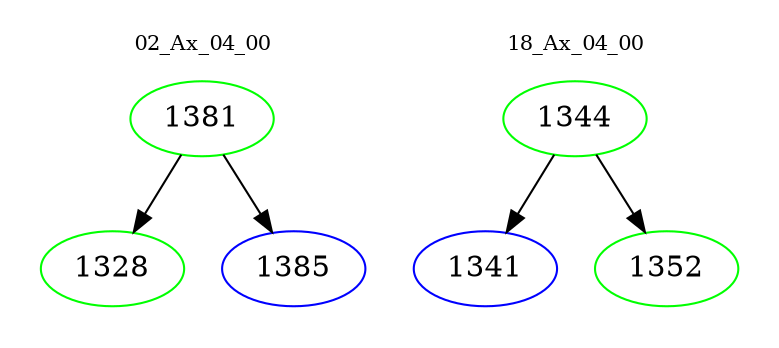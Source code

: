 digraph{
subgraph cluster_0 {
color = white
label = "02_Ax_04_00";
fontsize=10;
T0_1381 [label="1381", color="green"]
T0_1381 -> T0_1328 [color="black"]
T0_1328 [label="1328", color="green"]
T0_1381 -> T0_1385 [color="black"]
T0_1385 [label="1385", color="blue"]
}
subgraph cluster_1 {
color = white
label = "18_Ax_04_00";
fontsize=10;
T1_1344 [label="1344", color="green"]
T1_1344 -> T1_1341 [color="black"]
T1_1341 [label="1341", color="blue"]
T1_1344 -> T1_1352 [color="black"]
T1_1352 [label="1352", color="green"]
}
}
